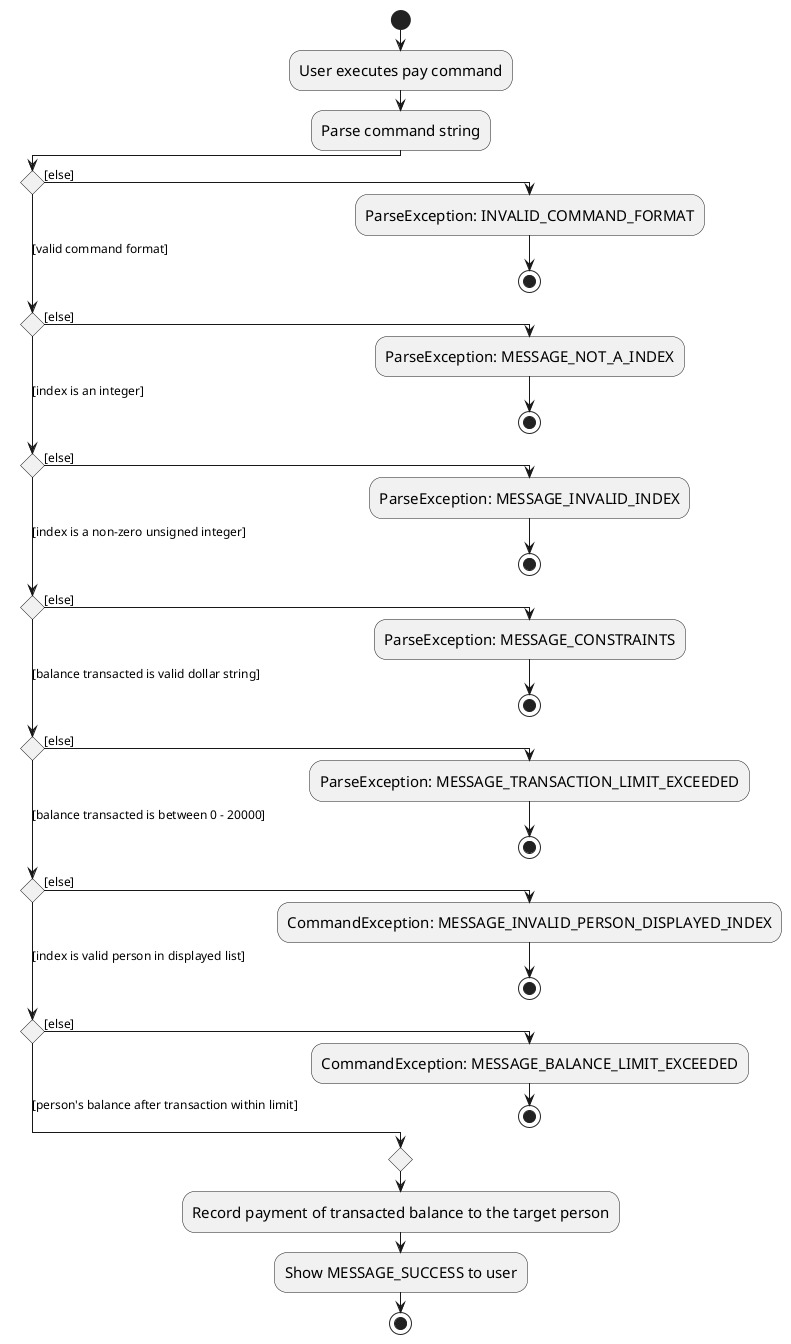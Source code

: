 @startuml
skinparam ActivityFontSize 15
skinparam ArrowFontSize 12
!pragma useVerticalIf on
start
:User executes pay command;
:Parse command string;

if () then ([else])
    :ParseException: INVALID_COMMAND_FORMAT;
    stop
([valid command format]) elseif () then ([else])
    :ParseException: MESSAGE_NOT_A_INDEX;
    stop
([index is an integer]) elseif () then ([else])
    :ParseException: MESSAGE_INVALID_INDEX;
    stop
([index is a non-zero unsigned integer]) elseif () then ([else])
    :ParseException: MESSAGE_CONSTRAINTS;
    stop
([balance transacted is valid dollar string]) elseif () then ([else])
    :ParseException: MESSAGE_TRANSACTION_LIMIT_EXCEEDED;
    stop
([balance transacted is between 0 - 20000]) elseif () then ([else])
    :CommandException: MESSAGE_INVALID_PERSON_DISPLAYED_INDEX;
    stop
([index is valid person in displayed list]) elseif () then ([else])
    :CommandException: MESSAGE_BALANCE_LIMIT_EXCEEDED;
    stop
else ([person's balance after transaction within limit])
endif
:Record payment of transacted balance to the target person;
:Show MESSAGE_SUCCESS to user;

stop
@enduml
